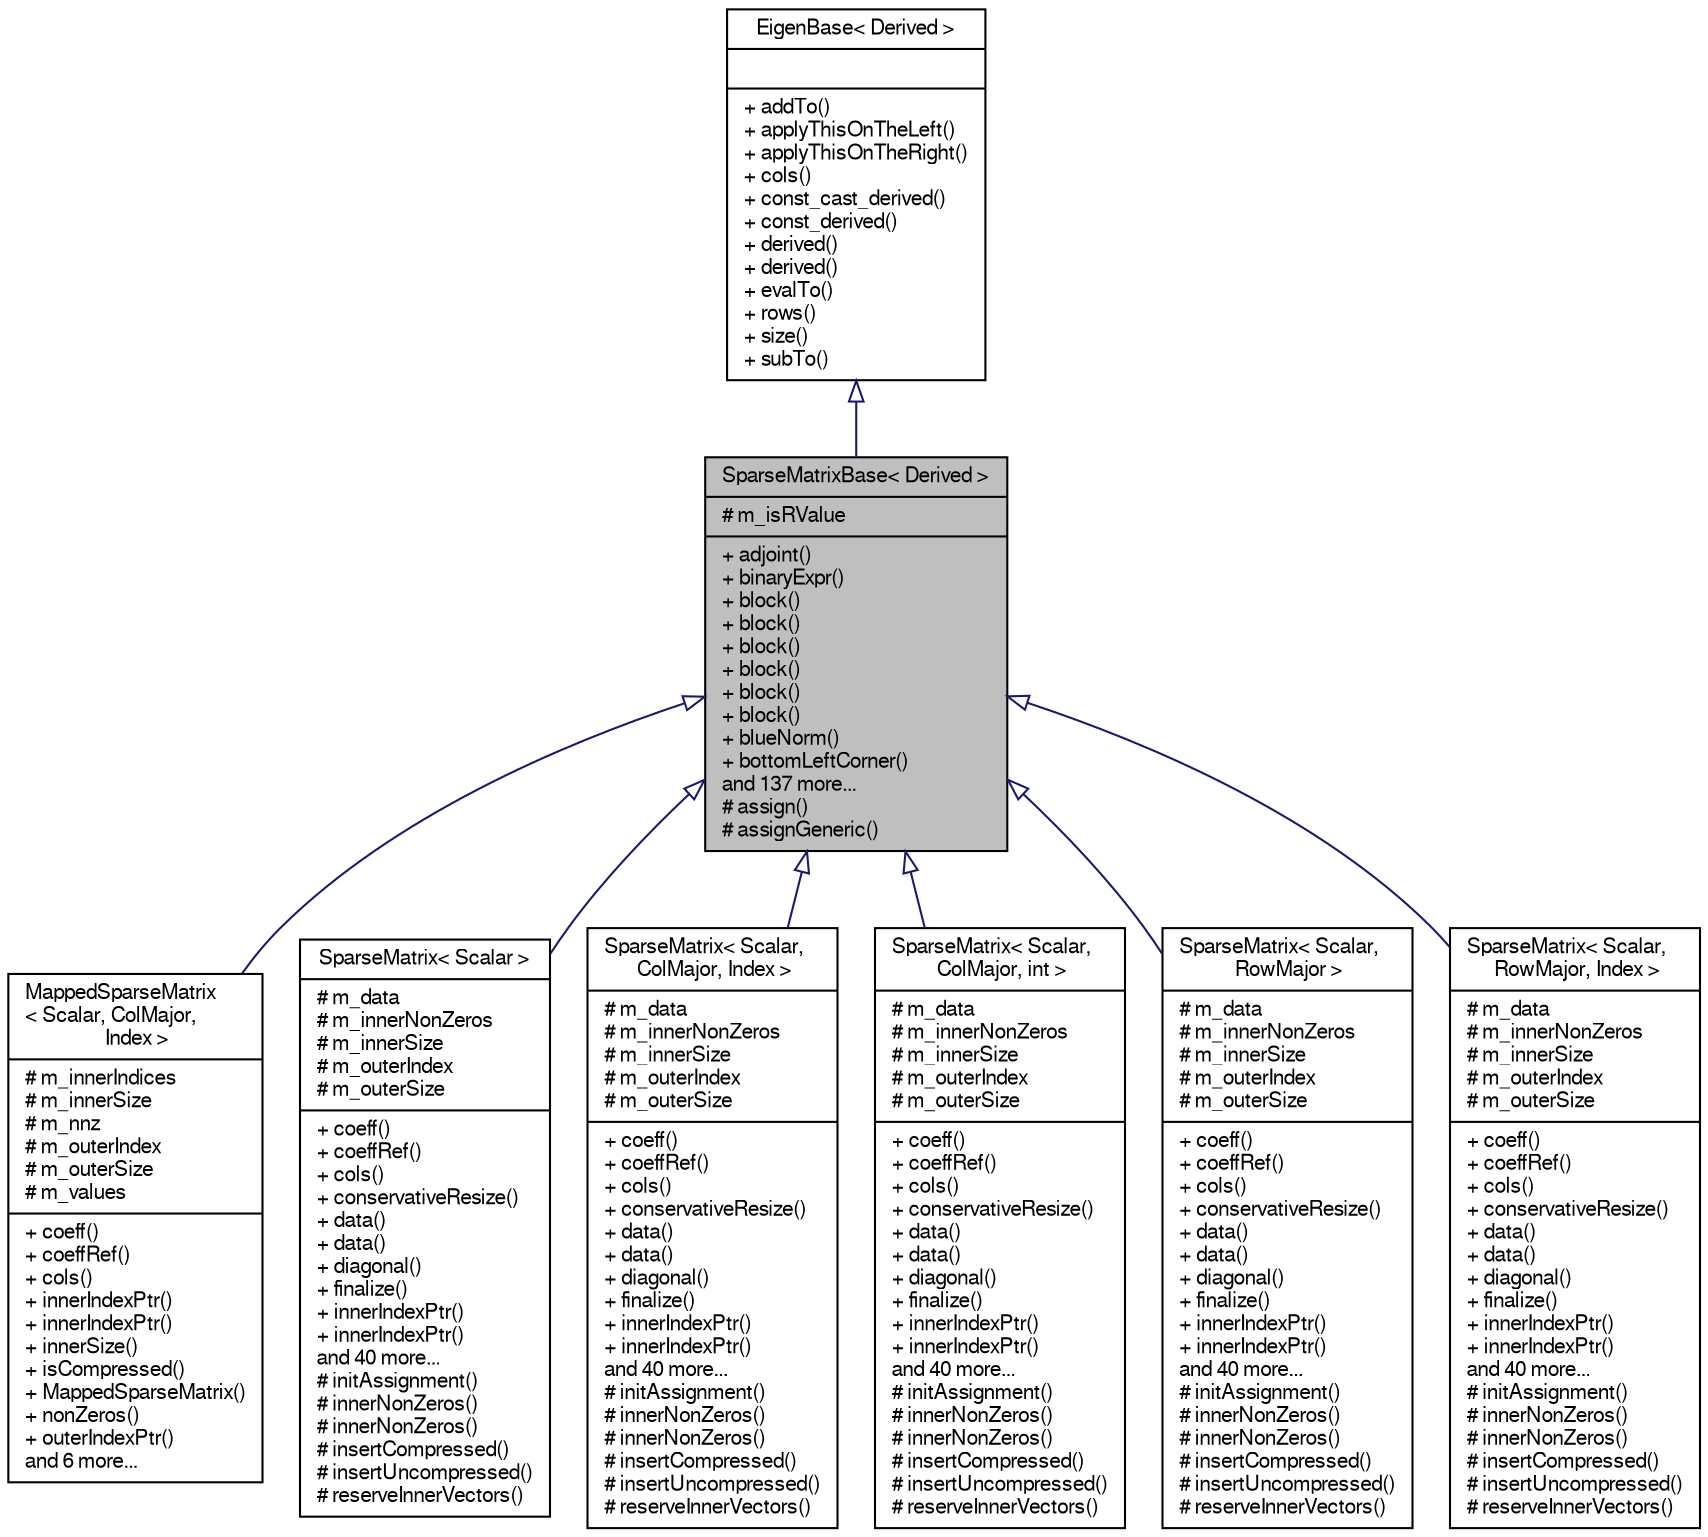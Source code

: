 digraph "SparseMatrixBase&lt; Derived &gt;"
{
  edge [fontname="FreeSans",fontsize="10",labelfontname="FreeSans",labelfontsize="10"];
  node [fontname="FreeSans",fontsize="10",shape=record];
  Node1 [label="{SparseMatrixBase\< Derived \>\n|# m_isRValue\l|+ adjoint()\l+ binaryExpr()\l+ block()\l+ block()\l+ block()\l+ block()\l+ block()\l+ block()\l+ blueNorm()\l+ bottomLeftCorner()\land 137 more...\l# assign()\l# assignGeneric()\l}",height=0.2,width=0.4,color="black", fillcolor="grey75", style="filled" fontcolor="black"];
  Node2 -> Node1 [dir="back",color="midnightblue",fontsize="10",style="solid",arrowtail="onormal",fontname="FreeSans"];
  Node2 [label="{EigenBase\< Derived \>\n||+ addTo()\l+ applyThisOnTheLeft()\l+ applyThisOnTheRight()\l+ cols()\l+ const_cast_derived()\l+ const_derived()\l+ derived()\l+ derived()\l+ evalTo()\l+ rows()\l+ size()\l+ subTo()\l}",height=0.2,width=0.4,color="black", fillcolor="white", style="filled",URL="$structEigen_1_1EigenBase.html"];
  Node1 -> Node3 [dir="back",color="midnightblue",fontsize="10",style="solid",arrowtail="onormal",fontname="FreeSans"];
  Node3 [label="{MappedSparseMatrix\l\< Scalar, ColMajor,\l Index \>\n|# m_innerIndices\l# m_innerSize\l# m_nnz\l# m_outerIndex\l# m_outerSize\l# m_values\l|+ coeff()\l+ coeffRef()\l+ cols()\l+ innerIndexPtr()\l+ innerIndexPtr()\l+ innerSize()\l+ isCompressed()\l+ MappedSparseMatrix()\l+ nonZeros()\l+ outerIndexPtr()\land 6 more...\l}",height=0.2,width=0.4,color="black", fillcolor="white", style="filled",URL="$classEigen_1_1MappedSparseMatrix.html"];
  Node1 -> Node4 [dir="back",color="midnightblue",fontsize="10",style="solid",arrowtail="onormal",fontname="FreeSans"];
  Node4 [label="{SparseMatrix\< Scalar \>\n|# m_data\l# m_innerNonZeros\l# m_innerSize\l# m_outerIndex\l# m_outerSize\l|+ coeff()\l+ coeffRef()\l+ cols()\l+ conservativeResize()\l+ data()\l+ data()\l+ diagonal()\l+ finalize()\l+ innerIndexPtr()\l+ innerIndexPtr()\land 40 more...\l# initAssignment()\l# innerNonZeros()\l# innerNonZeros()\l# insertCompressed()\l# insertUncompressed()\l# reserveInnerVectors()\l}",height=0.2,width=0.4,color="black", fillcolor="white", style="filled",URL="$classEigen_1_1SparseMatrix.html"];
  Node1 -> Node5 [dir="back",color="midnightblue",fontsize="10",style="solid",arrowtail="onormal",fontname="FreeSans"];
  Node5 [label="{SparseMatrix\< Scalar,\l ColMajor, Index \>\n|# m_data\l# m_innerNonZeros\l# m_innerSize\l# m_outerIndex\l# m_outerSize\l|+ coeff()\l+ coeffRef()\l+ cols()\l+ conservativeResize()\l+ data()\l+ data()\l+ diagonal()\l+ finalize()\l+ innerIndexPtr()\l+ innerIndexPtr()\land 40 more...\l# initAssignment()\l# innerNonZeros()\l# innerNonZeros()\l# insertCompressed()\l# insertUncompressed()\l# reserveInnerVectors()\l}",height=0.2,width=0.4,color="black", fillcolor="white", style="filled",URL="$classEigen_1_1SparseMatrix.html"];
  Node1 -> Node6 [dir="back",color="midnightblue",fontsize="10",style="solid",arrowtail="onormal",fontname="FreeSans"];
  Node6 [label="{SparseMatrix\< Scalar,\l ColMajor, int \>\n|# m_data\l# m_innerNonZeros\l# m_innerSize\l# m_outerIndex\l# m_outerSize\l|+ coeff()\l+ coeffRef()\l+ cols()\l+ conservativeResize()\l+ data()\l+ data()\l+ diagonal()\l+ finalize()\l+ innerIndexPtr()\l+ innerIndexPtr()\land 40 more...\l# initAssignment()\l# innerNonZeros()\l# innerNonZeros()\l# insertCompressed()\l# insertUncompressed()\l# reserveInnerVectors()\l}",height=0.2,width=0.4,color="black", fillcolor="white", style="filled",URL="$classEigen_1_1SparseMatrix.html"];
  Node1 -> Node7 [dir="back",color="midnightblue",fontsize="10",style="solid",arrowtail="onormal",fontname="FreeSans"];
  Node7 [label="{SparseMatrix\< Scalar,\l RowMajor \>\n|# m_data\l# m_innerNonZeros\l# m_innerSize\l# m_outerIndex\l# m_outerSize\l|+ coeff()\l+ coeffRef()\l+ cols()\l+ conservativeResize()\l+ data()\l+ data()\l+ diagonal()\l+ finalize()\l+ innerIndexPtr()\l+ innerIndexPtr()\land 40 more...\l# initAssignment()\l# innerNonZeros()\l# innerNonZeros()\l# insertCompressed()\l# insertUncompressed()\l# reserveInnerVectors()\l}",height=0.2,width=0.4,color="black", fillcolor="white", style="filled",URL="$classEigen_1_1SparseMatrix.html"];
  Node1 -> Node8 [dir="back",color="midnightblue",fontsize="10",style="solid",arrowtail="onormal",fontname="FreeSans"];
  Node8 [label="{SparseMatrix\< Scalar,\l RowMajor, Index \>\n|# m_data\l# m_innerNonZeros\l# m_innerSize\l# m_outerIndex\l# m_outerSize\l|+ coeff()\l+ coeffRef()\l+ cols()\l+ conservativeResize()\l+ data()\l+ data()\l+ diagonal()\l+ finalize()\l+ innerIndexPtr()\l+ innerIndexPtr()\land 40 more...\l# initAssignment()\l# innerNonZeros()\l# innerNonZeros()\l# insertCompressed()\l# insertUncompressed()\l# reserveInnerVectors()\l}",height=0.2,width=0.4,color="black", fillcolor="white", style="filled",URL="$classEigen_1_1SparseMatrix.html"];
}
